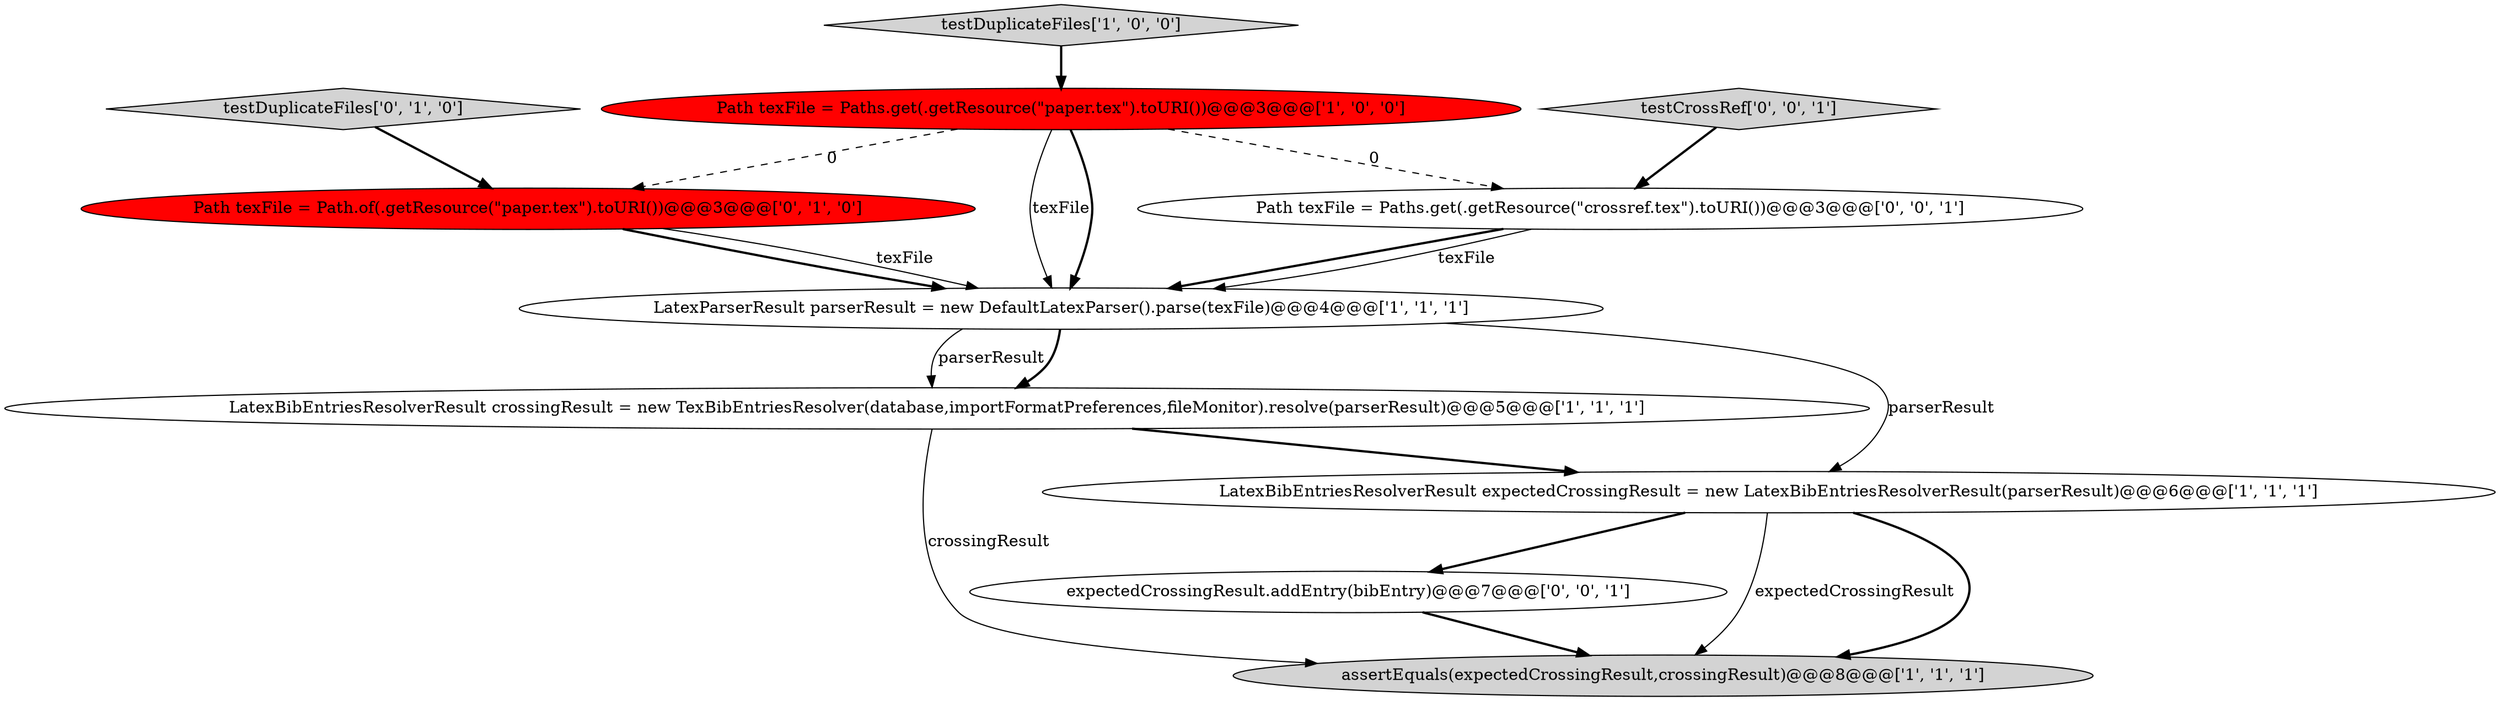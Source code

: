 digraph {
0 [style = filled, label = "LatexParserResult parserResult = new DefaultLatexParser().parse(texFile)@@@4@@@['1', '1', '1']", fillcolor = white, shape = ellipse image = "AAA0AAABBB1BBB"];
9 [style = filled, label = "expectedCrossingResult.addEntry(bibEntry)@@@7@@@['0', '0', '1']", fillcolor = white, shape = ellipse image = "AAA0AAABBB3BBB"];
2 [style = filled, label = "assertEquals(expectedCrossingResult,crossingResult)@@@8@@@['1', '1', '1']", fillcolor = lightgray, shape = ellipse image = "AAA0AAABBB1BBB"];
1 [style = filled, label = "LatexBibEntriesResolverResult crossingResult = new TexBibEntriesResolver(database,importFormatPreferences,fileMonitor).resolve(parserResult)@@@5@@@['1', '1', '1']", fillcolor = white, shape = ellipse image = "AAA0AAABBB1BBB"];
6 [style = filled, label = "testDuplicateFiles['0', '1', '0']", fillcolor = lightgray, shape = diamond image = "AAA0AAABBB2BBB"];
8 [style = filled, label = "Path texFile = Paths.get(.getResource(\"crossref.tex\").toURI())@@@3@@@['0', '0', '1']", fillcolor = white, shape = ellipse image = "AAA0AAABBB3BBB"];
4 [style = filled, label = "Path texFile = Paths.get(.getResource(\"paper.tex\").toURI())@@@3@@@['1', '0', '0']", fillcolor = red, shape = ellipse image = "AAA1AAABBB1BBB"];
7 [style = filled, label = "Path texFile = Path.of(.getResource(\"paper.tex\").toURI())@@@3@@@['0', '1', '0']", fillcolor = red, shape = ellipse image = "AAA1AAABBB2BBB"];
10 [style = filled, label = "testCrossRef['0', '0', '1']", fillcolor = lightgray, shape = diamond image = "AAA0AAABBB3BBB"];
3 [style = filled, label = "testDuplicateFiles['1', '0', '0']", fillcolor = lightgray, shape = diamond image = "AAA0AAABBB1BBB"];
5 [style = filled, label = "LatexBibEntriesResolverResult expectedCrossingResult = new LatexBibEntriesResolverResult(parserResult)@@@6@@@['1', '1', '1']", fillcolor = white, shape = ellipse image = "AAA0AAABBB1BBB"];
1->5 [style = bold, label=""];
8->0 [style = bold, label=""];
5->2 [style = solid, label="expectedCrossingResult"];
0->1 [style = solid, label="parserResult"];
1->2 [style = solid, label="crossingResult"];
5->2 [style = bold, label=""];
7->0 [style = bold, label=""];
6->7 [style = bold, label=""];
5->9 [style = bold, label=""];
10->8 [style = bold, label=""];
7->0 [style = solid, label="texFile"];
9->2 [style = bold, label=""];
3->4 [style = bold, label=""];
0->1 [style = bold, label=""];
8->0 [style = solid, label="texFile"];
4->7 [style = dashed, label="0"];
0->5 [style = solid, label="parserResult"];
4->0 [style = solid, label="texFile"];
4->0 [style = bold, label=""];
4->8 [style = dashed, label="0"];
}

